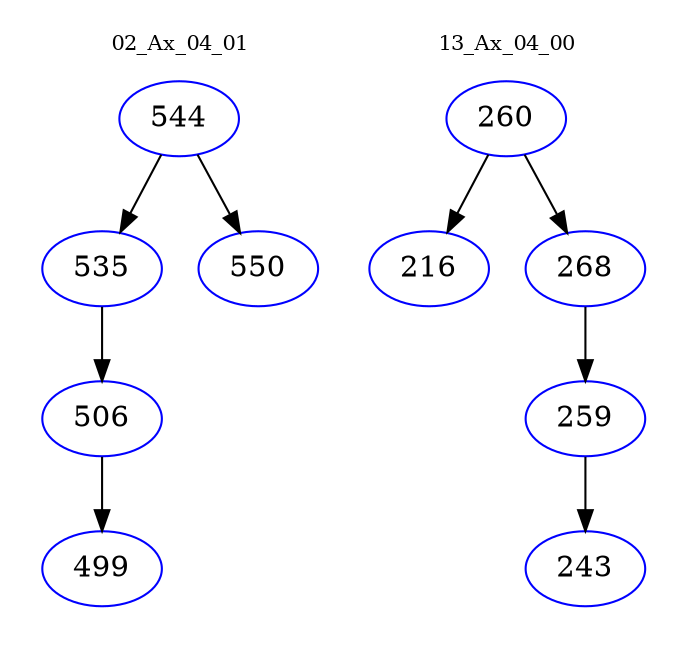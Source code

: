 digraph{
subgraph cluster_0 {
color = white
label = "02_Ax_04_01";
fontsize=10;
T0_544 [label="544", color="blue"]
T0_544 -> T0_535 [color="black"]
T0_535 [label="535", color="blue"]
T0_535 -> T0_506 [color="black"]
T0_506 [label="506", color="blue"]
T0_506 -> T0_499 [color="black"]
T0_499 [label="499", color="blue"]
T0_544 -> T0_550 [color="black"]
T0_550 [label="550", color="blue"]
}
subgraph cluster_1 {
color = white
label = "13_Ax_04_00";
fontsize=10;
T1_260 [label="260", color="blue"]
T1_260 -> T1_216 [color="black"]
T1_216 [label="216", color="blue"]
T1_260 -> T1_268 [color="black"]
T1_268 [label="268", color="blue"]
T1_268 -> T1_259 [color="black"]
T1_259 [label="259", color="blue"]
T1_259 -> T1_243 [color="black"]
T1_243 [label="243", color="blue"]
}
}
